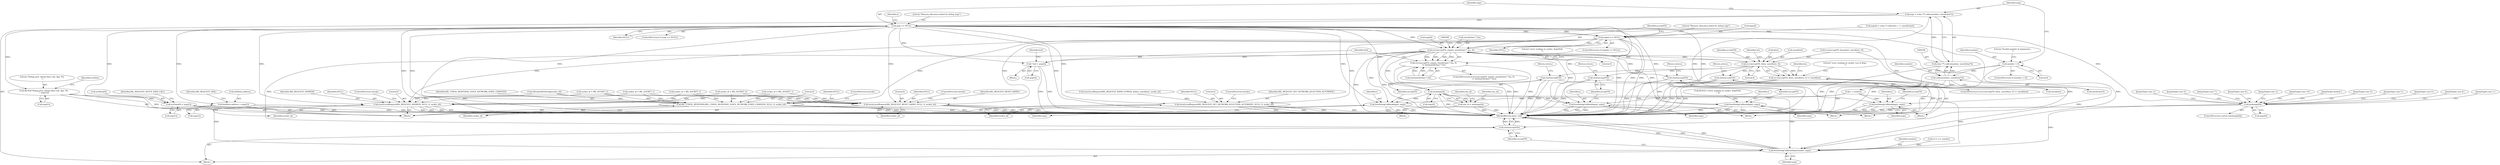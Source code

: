 digraph "1_Android_cd5f15f588a5d27e99ba12f057245bfe507f8c42@pointer" {
"1000191" [label="(Call,args = (char **) calloc(number, sizeof(char*)))"];
"1000193" [label="(Call,(char **) calloc(number, sizeof(char*)))"];
"1000195" [label="(Call,calloc(number, sizeof(char*)))"];
"1000182" [label="(Call,number < 0)"];
"1000200" [label="(Call,args == NULL)"];
"1000235" [label="(Call,freeDebugCallbackArgs(i, args))"];
"1000252" [label="(Call,freeDebugCallbackArgs(i, args))"];
"1000271" [label="(Call,args[i] == NULL)"];
"1000279" [label="(Call,freeDebugCallbackArgs(i, args))"];
"1000287" [label="(Call,recv(acceptFD, args[i], sizeof(char) * len, 0))"];
"1000223" [label="(Call,recv(acceptFD, &len, sizeof(int), 0))"];
"1000222" [label="(Call,recv(acceptFD, &len, sizeof(int), 0) != sizeof(int))"];
"1000238" [label="(Call,close(acceptFD))"];
"1000255" [label="(Call,close(acceptFD))"];
"1000282" [label="(Call,close(acceptFD))"];
"1000286" [label="(Call,recv(acceptFD, args[i], sizeof(char) * len, 0)\n != (int)sizeof(char) * len)"];
"1000307" [label="(Call,freeDebugCallbackArgs(i, args))"];
"1000310" [label="(Call,close(acceptFD))"];
"1000314" [label="(Call,* buf = args[i])"];
"1000333" [label="(Call,atoi(args[i]))"];
"1000331" [label="(Call,sim_id = atoi(args[i]))"];
"1000630" [label="(Call,freeDebugCallbackArgs(number, args))"];
"1000633" [label="(Call,close(acceptFD))"];
"1000374" [label="(Call,issueLocalRequest(RIL_REQUEST_RESET_RADIO, NULL, 0, socket_id))"];
"1000440" [label="(Call,RIL_UNSOL_RESPONSE(RIL_UNSOL_RESPONSE_VOICE_NETWORK_STATE_CHANGED, NULL, 0, socket_id))"];
"1000545" [label="(Call,issueLocalRequest(RIL_REQUEST_SET_NETWORK_SELECTION_AUTOMATIC, NULL, 0, socket_id))"];
"1000609" [label="(Call,issueLocalRequest(RIL_REQUEST_ANSWER, NULL, 0, socket_id))"];
"1000366" [label="(Call,atoi(args[0]))"];
"1000552" [label="(Call,RLOGI(\"Debug port: Setup Data Call, Apn :%s\n\", args[1]))"];
"1000557" [label="(Call,actData[0] = args[1])"];
"1000591" [label="(Call,dialData.address = args[1])"];
"1000192" [label="(Identifier,args)"];
"1000183" [label="(Identifier,number)"];
"1000187" [label="(Literal,\"Invalid number of arguments: \n\")"];
"1000309" [label="(Identifier,args)"];
"1000546" [label="(Identifier,RIL_REQUEST_SET_NETWORK_SELECTION_AUTOMATIC)"];
"1000255" [label="(Call,close(acceptFD))"];
"1000257" [label="(Return,return;)"];
"1000307" [label="(Call,freeDebugCallbackArgs(i, args))"];
"1000346" [label="(Call,socket_id = RIL_SOCKET_2)"];
"1000361" [label="(Call,socket_id = RIL_SOCKET_1)"];
"1000595" [label="(Call,args[1])"];
"1000488" [label="(JumpTarget,case 4:)"];
"1000549" [label="(Identifier,socket_id)"];
"1000286" [label="(Call,recv(acceptFD, args[i], sizeof(char) * len, 0)\n != (int)sizeof(char) * len)"];
"1000287" [label="(Call,recv(acceptFD, args[i], sizeof(char) * len, 0))"];
"1000282" [label="(Call,close(acceptFD))"];
"1000202" [label="(Identifier,NULL)"];
"1000239" [label="(Identifier,acceptFD)"];
"1000252" [label="(Call,freeDebugCallbackArgs(i, args))"];
"1000530" [label="(JumpTarget,case 5:)"];
"1000444" [label="(Identifier,socket_id)"];
"1000371" [label="(JumpTarget,case 0:)"];
"1000224" [label="(Identifier,acceptFD)"];
"1000443" [label="(Literal,0)"];
"1000583" [label="(JumpTarget,case 8:)"];
"1000304" [label="(Call,RLOGE (\"error reading on socket: Args[%d] \n\", i))"];
"1000258" [label="(Call,args[i] = (char *) calloc(len + 1, sizeof(char)))"];
"1000367" [label="(Call,args[0])"];
"1000196" [label="(Identifier,number)"];
"1000249" [label="(Block,)"];
"1000341" [label="(Call,socket_id = RIL_SOCKET_1)"];
"1000271" [label="(Call,args[i] == NULL)"];
"1000296" [label="(Literal,0)"];
"1000442" [label="(Identifier,NULL)"];
"1000561" [label="(Call,args[1])"];
"1000199" [label="(ControlStructure,if (args == NULL))"];
"1000212" [label="(Identifier,i)"];
"1000280" [label="(Identifier,i)"];
"1000632" [label="(Identifier,args)"];
"1000440" [label="(Call,RIL_UNSOL_RESPONSE(RIL_UNSOL_RESPONSE_VOICE_NETWORK_STATE_CHANGED, NULL, 0, socket_id))"];
"1000200" [label="(Call,args == NULL)"];
"1000281" [label="(Identifier,args)"];
"1000197" [label="(Call,sizeof(char*))"];
"1000614" [label="(ControlStructure,break;)"];
"1000379" [label="(ControlStructure,break;)"];
"1000279" [label="(Call,freeDebugCallbackArgs(i, args))"];
"1000240" [label="(Return,return;)"];
"1000285" [label="(ControlStructure,if (recv(acceptFD, args[i], sizeof(char) * len, 0)\n != (int)sizeof(char) * len))"];
"1000312" [label="(Return,return;)"];
"1000235" [label="(Call,freeDebugCallbackArgs(i, args))"];
"1000278" [label="(Literal,\"Memory allocation failed for debug args\")"];
"1000143" [label="(Call,rilSocketIdToString(socket_id))"];
"1000536" [label="(Call,issueLocalRequest(RIL_REQUEST_RADIO_POWER, &data, sizeof(int), socket_id))"];
"1000380" [label="(JumpTarget,case 1:)"];
"1000231" [label="(Identifier,int)"];
"1000557" [label="(Call,actData[0] = args[1])"];
"1000446" [label="(JumpTarget,case 3:)"];
"1000547" [label="(Identifier,NULL)"];
"1000237" [label="(Identifier,args)"];
"1000223" [label="(Call,recv(acceptFD, &len, sizeof(int), 0))"];
"1000375" [label="(Identifier,RIL_REQUEST_RESET_RADIO)"];
"1000230" [label="(Call,sizeof(int))"];
"1000351" [label="(Call,socket_id = RIL_SOCKET_3)"];
"1000552" [label="(Call,RLOGI(\"Debug port: Setup Data Call, Apn :%s\n\", args[1]))"];
"1000229" [label="(Literal,0)"];
"1000366" [label="(Call,atoi(args[0]))"];
"1000303" [label="(Block,)"];
"1000612" [label="(Literal,0)"];
"1000545" [label="(Call,issueLocalRequest(RIL_REQUEST_SET_NETWORK_SELECTION_AUTOMATIC, NULL, 0, socket_id))"];
"1000272" [label="(Call,args[i])"];
"1000276" [label="(Block,)"];
"1000166" [label="(Call,recv(acceptFD, &number, sizeof(int), 0))"];
"1000613" [label="(Identifier,socket_id)"];
"1000275" [label="(Identifier,NULL)"];
"1000599" [label="(Identifier,RIL_REQUEST_DIAL)"];
"1000292" [label="(Call,sizeof(char) * len)"];
"1000559" [label="(Identifier,actData)"];
"1000445" [label="(ControlStructure,break;)"];
"1000315" [label="(Identifier,buf)"];
"1000221" [label="(ControlStructure,if (recv(acceptFD, &len, sizeof(int), 0) != sizeof(int)))"];
"1000377" [label="(Literal,0)"];
"1000338" [label="(Identifier,sim_id)"];
"1000548" [label="(Literal,0)"];
"1000630" [label="(Call,freeDebugCallbackArgs(number, args))"];
"1000289" [label="(Call,args[i])"];
"1000610" [label="(Identifier,RIL_REQUEST_ANSWER)"];
"1000553" [label="(Literal,\"Debug port: Setup Data Call, Apn :%s\n\")"];
"1000205" [label="(Literal,\"Memory allocation failed for debug args\")"];
"1000193" [label="(Call,(char **) calloc(number, sizeof(char*)))"];
"1000441" [label="(Identifier,RIL_UNSOL_RESPONSE_VOICE_NETWORK_STATE_CHANGED)"];
"1000591" [label="(Call,dialData.address = args[1])"];
"1000332" [label="(Identifier,sim_id)"];
"1000182" [label="(Call,number < 0)"];
"1000219" [label="(Block,)"];
"1000609" [label="(Call,issueLocalRequest(RIL_REQUEST_ANSWER, NULL, 0, socket_id))"];
"1000222" [label="(Call,recv(acceptFD, &len, sizeof(int), 0) != sizeof(int))"];
"1000606" [label="(JumpTarget,case 9:)"];
"1000195" [label="(Call,calloc(number, sizeof(char*)))"];
"1000191" [label="(Call,args = (char **) calloc(number, sizeof(char*)))"];
"1000378" [label="(Identifier,socket_id)"];
"1000316" [label="(Call,args[i])"];
"1000253" [label="(Identifier,i)"];
"1000201" [label="(Identifier,args)"];
"1000572" [label="(JumpTarget,case 7:)"];
"1000633" [label="(Call,close(acceptFD))"];
"1000288" [label="(Identifier,acceptFD)"];
"1000631" [label="(Identifier,number)"];
"1000611" [label="(Identifier,NULL)"];
"1000308" [label="(Identifier,i)"];
"1000331" [label="(Call,sim_id = atoi(args[i]))"];
"1000330" [label="(Block,)"];
"1000297" [label="(Call,(int)sizeof(char) * len)"];
"1000376" [label="(Identifier,NULL)"];
"1000232" [label="(Block,)"];
"1000270" [label="(ControlStructure,if (args[i] == NULL))"];
"1000236" [label="(Identifier,i)"];
"1000225" [label="(Call,&len)"];
"1000112" [label="(Block,)"];
"1000592" [label="(Call,dialData.address)"];
"1000325" [label="(Call,(i+1) == number)"];
"1000311" [label="(Identifier,acceptFD)"];
"1000334" [label="(Call,args[i])"];
"1000558" [label="(Call,actData[0])"];
"1000227" [label="(Call,sizeof(int))"];
"1000551" [label="(JumpTarget,case 6:)"];
"1000554" [label="(Call,args[1])"];
"1000333" [label="(Call,atoi(args[i]))"];
"1000256" [label="(Identifier,acceptFD)"];
"1000565" [label="(Identifier,RIL_REQUEST_SETUP_DATA_CALL)"];
"1000234" [label="(Literal,\"error reading on socket: Len of Args: \n\")"];
"1000437" [label="(JumpTarget,case 2:)"];
"1000238" [label="(Call,close(acceptFD))"];
"1000370" [label="(Block,)"];
"1000181" [label="(ControlStructure,if (number < 0))"];
"1000615" [label="(JumpTarget,case 10:)"];
"1000214" [label="(Call,i < number)"];
"1000314" [label="(Call,* buf = args[i])"];
"1000310" [label="(Call,close(acceptFD))"];
"1000254" [label="(Identifier,args)"];
"1000283" [label="(Identifier,acceptFD)"];
"1000635" [label="(MethodReturn,static void)"];
"1000634" [label="(Identifier,acceptFD)"];
"1000284" [label="(Return,return;)"];
"1000550" [label="(ControlStructure,break;)"];
"1000244" [label="(Identifier,len)"];
"1000305" [label="(Literal,\"error reading on socket: Args[%d] \n\")"];
"1000321" [label="(Identifier,buf)"];
"1000626" [label="(JumpTarget,default:)"];
"1000365" [label="(ControlStructure,switch (atoi(args[0])))"];
"1000356" [label="(Call,socket_id = RIL_SOCKET_4)"];
"1000374" [label="(Call,issueLocalRequest(RIL_REQUEST_RESET_RADIO, NULL, 0, socket_id))"];
"1000184" [label="(Literal,0)"];
"1000191" -> "1000112"  [label="AST: "];
"1000191" -> "1000193"  [label="CFG: "];
"1000192" -> "1000191"  [label="AST: "];
"1000193" -> "1000191"  [label="AST: "];
"1000201" -> "1000191"  [label="CFG: "];
"1000191" -> "1000635"  [label="DDG: "];
"1000193" -> "1000191"  [label="DDG: "];
"1000191" -> "1000200"  [label="DDG: "];
"1000193" -> "1000195"  [label="CFG: "];
"1000194" -> "1000193"  [label="AST: "];
"1000195" -> "1000193"  [label="AST: "];
"1000193" -> "1000635"  [label="DDG: "];
"1000195" -> "1000193"  [label="DDG: "];
"1000195" -> "1000197"  [label="CFG: "];
"1000196" -> "1000195"  [label="AST: "];
"1000197" -> "1000195"  [label="AST: "];
"1000195" -> "1000635"  [label="DDG: "];
"1000182" -> "1000195"  [label="DDG: "];
"1000195" -> "1000214"  [label="DDG: "];
"1000182" -> "1000181"  [label="AST: "];
"1000182" -> "1000184"  [label="CFG: "];
"1000183" -> "1000182"  [label="AST: "];
"1000184" -> "1000182"  [label="AST: "];
"1000187" -> "1000182"  [label="CFG: "];
"1000192" -> "1000182"  [label="CFG: "];
"1000182" -> "1000635"  [label="DDG: "];
"1000182" -> "1000635"  [label="DDG: "];
"1000200" -> "1000199"  [label="AST: "];
"1000200" -> "1000202"  [label="CFG: "];
"1000201" -> "1000200"  [label="AST: "];
"1000202" -> "1000200"  [label="AST: "];
"1000205" -> "1000200"  [label="CFG: "];
"1000212" -> "1000200"  [label="CFG: "];
"1000200" -> "1000635"  [label="DDG: "];
"1000200" -> "1000635"  [label="DDG: "];
"1000200" -> "1000635"  [label="DDG: "];
"1000200" -> "1000235"  [label="DDG: "];
"1000200" -> "1000252"  [label="DDG: "];
"1000200" -> "1000271"  [label="DDG: "];
"1000200" -> "1000271"  [label="DDG: "];
"1000200" -> "1000279"  [label="DDG: "];
"1000200" -> "1000287"  [label="DDG: "];
"1000200" -> "1000307"  [label="DDG: "];
"1000200" -> "1000314"  [label="DDG: "];
"1000200" -> "1000333"  [label="DDG: "];
"1000200" -> "1000366"  [label="DDG: "];
"1000200" -> "1000374"  [label="DDG: "];
"1000200" -> "1000440"  [label="DDG: "];
"1000200" -> "1000545"  [label="DDG: "];
"1000200" -> "1000552"  [label="DDG: "];
"1000200" -> "1000557"  [label="DDG: "];
"1000200" -> "1000591"  [label="DDG: "];
"1000200" -> "1000609"  [label="DDG: "];
"1000200" -> "1000630"  [label="DDG: "];
"1000235" -> "1000232"  [label="AST: "];
"1000235" -> "1000237"  [label="CFG: "];
"1000236" -> "1000235"  [label="AST: "];
"1000237" -> "1000235"  [label="AST: "];
"1000239" -> "1000235"  [label="CFG: "];
"1000235" -> "1000635"  [label="DDG: "];
"1000235" -> "1000635"  [label="DDG: "];
"1000235" -> "1000635"  [label="DDG: "];
"1000214" -> "1000235"  [label="DDG: "];
"1000333" -> "1000235"  [label="DDG: "];
"1000287" -> "1000235"  [label="DDG: "];
"1000252" -> "1000249"  [label="AST: "];
"1000252" -> "1000254"  [label="CFG: "];
"1000253" -> "1000252"  [label="AST: "];
"1000254" -> "1000252"  [label="AST: "];
"1000256" -> "1000252"  [label="CFG: "];
"1000252" -> "1000635"  [label="DDG: "];
"1000252" -> "1000635"  [label="DDG: "];
"1000252" -> "1000635"  [label="DDG: "];
"1000214" -> "1000252"  [label="DDG: "];
"1000333" -> "1000252"  [label="DDG: "];
"1000287" -> "1000252"  [label="DDG: "];
"1000271" -> "1000270"  [label="AST: "];
"1000271" -> "1000275"  [label="CFG: "];
"1000272" -> "1000271"  [label="AST: "];
"1000275" -> "1000271"  [label="AST: "];
"1000278" -> "1000271"  [label="CFG: "];
"1000288" -> "1000271"  [label="CFG: "];
"1000271" -> "1000635"  [label="DDG: "];
"1000271" -> "1000635"  [label="DDG: "];
"1000271" -> "1000635"  [label="DDG: "];
"1000258" -> "1000271"  [label="DDG: "];
"1000271" -> "1000279"  [label="DDG: "];
"1000271" -> "1000287"  [label="DDG: "];
"1000271" -> "1000374"  [label="DDG: "];
"1000271" -> "1000440"  [label="DDG: "];
"1000271" -> "1000545"  [label="DDG: "];
"1000271" -> "1000609"  [label="DDG: "];
"1000279" -> "1000276"  [label="AST: "];
"1000279" -> "1000281"  [label="CFG: "];
"1000280" -> "1000279"  [label="AST: "];
"1000281" -> "1000279"  [label="AST: "];
"1000283" -> "1000279"  [label="CFG: "];
"1000279" -> "1000635"  [label="DDG: "];
"1000279" -> "1000635"  [label="DDG: "];
"1000279" -> "1000635"  [label="DDG: "];
"1000214" -> "1000279"  [label="DDG: "];
"1000287" -> "1000286"  [label="AST: "];
"1000287" -> "1000296"  [label="CFG: "];
"1000288" -> "1000287"  [label="AST: "];
"1000289" -> "1000287"  [label="AST: "];
"1000292" -> "1000287"  [label="AST: "];
"1000296" -> "1000287"  [label="AST: "];
"1000299" -> "1000287"  [label="CFG: "];
"1000287" -> "1000635"  [label="DDG: "];
"1000287" -> "1000635"  [label="DDG: "];
"1000287" -> "1000223"  [label="DDG: "];
"1000287" -> "1000286"  [label="DDG: "];
"1000287" -> "1000286"  [label="DDG: "];
"1000287" -> "1000286"  [label="DDG: "];
"1000287" -> "1000286"  [label="DDG: "];
"1000223" -> "1000287"  [label="DDG: "];
"1000292" -> "1000287"  [label="DDG: "];
"1000287" -> "1000307"  [label="DDG: "];
"1000287" -> "1000310"  [label="DDG: "];
"1000287" -> "1000314"  [label="DDG: "];
"1000287" -> "1000333"  [label="DDG: "];
"1000287" -> "1000630"  [label="DDG: "];
"1000287" -> "1000633"  [label="DDG: "];
"1000223" -> "1000222"  [label="AST: "];
"1000223" -> "1000229"  [label="CFG: "];
"1000224" -> "1000223"  [label="AST: "];
"1000225" -> "1000223"  [label="AST: "];
"1000227" -> "1000223"  [label="AST: "];
"1000229" -> "1000223"  [label="AST: "];
"1000231" -> "1000223"  [label="CFG: "];
"1000223" -> "1000635"  [label="DDG: "];
"1000223" -> "1000222"  [label="DDG: "];
"1000223" -> "1000222"  [label="DDG: "];
"1000223" -> "1000222"  [label="DDG: "];
"1000166" -> "1000223"  [label="DDG: "];
"1000223" -> "1000238"  [label="DDG: "];
"1000223" -> "1000255"  [label="DDG: "];
"1000223" -> "1000282"  [label="DDG: "];
"1000222" -> "1000221"  [label="AST: "];
"1000222" -> "1000230"  [label="CFG: "];
"1000230" -> "1000222"  [label="AST: "];
"1000234" -> "1000222"  [label="CFG: "];
"1000244" -> "1000222"  [label="CFG: "];
"1000222" -> "1000635"  [label="DDG: "];
"1000222" -> "1000635"  [label="DDG: "];
"1000238" -> "1000232"  [label="AST: "];
"1000238" -> "1000239"  [label="CFG: "];
"1000239" -> "1000238"  [label="AST: "];
"1000240" -> "1000238"  [label="CFG: "];
"1000238" -> "1000635"  [label="DDG: "];
"1000238" -> "1000635"  [label="DDG: "];
"1000255" -> "1000249"  [label="AST: "];
"1000255" -> "1000256"  [label="CFG: "];
"1000256" -> "1000255"  [label="AST: "];
"1000257" -> "1000255"  [label="CFG: "];
"1000255" -> "1000635"  [label="DDG: "];
"1000255" -> "1000635"  [label="DDG: "];
"1000282" -> "1000276"  [label="AST: "];
"1000282" -> "1000283"  [label="CFG: "];
"1000283" -> "1000282"  [label="AST: "];
"1000284" -> "1000282"  [label="CFG: "];
"1000282" -> "1000635"  [label="DDG: "];
"1000282" -> "1000635"  [label="DDG: "];
"1000286" -> "1000285"  [label="AST: "];
"1000286" -> "1000297"  [label="CFG: "];
"1000297" -> "1000286"  [label="AST: "];
"1000305" -> "1000286"  [label="CFG: "];
"1000315" -> "1000286"  [label="CFG: "];
"1000286" -> "1000635"  [label="DDG: "];
"1000286" -> "1000635"  [label="DDG: "];
"1000286" -> "1000635"  [label="DDG: "];
"1000297" -> "1000286"  [label="DDG: "];
"1000297" -> "1000286"  [label="DDG: "];
"1000307" -> "1000303"  [label="AST: "];
"1000307" -> "1000309"  [label="CFG: "];
"1000308" -> "1000307"  [label="AST: "];
"1000309" -> "1000307"  [label="AST: "];
"1000311" -> "1000307"  [label="CFG: "];
"1000307" -> "1000635"  [label="DDG: "];
"1000307" -> "1000635"  [label="DDG: "];
"1000307" -> "1000635"  [label="DDG: "];
"1000304" -> "1000307"  [label="DDG: "];
"1000310" -> "1000303"  [label="AST: "];
"1000310" -> "1000311"  [label="CFG: "];
"1000311" -> "1000310"  [label="AST: "];
"1000312" -> "1000310"  [label="CFG: "];
"1000310" -> "1000635"  [label="DDG: "];
"1000310" -> "1000635"  [label="DDG: "];
"1000314" -> "1000219"  [label="AST: "];
"1000314" -> "1000316"  [label="CFG: "];
"1000315" -> "1000314"  [label="AST: "];
"1000316" -> "1000314"  [label="AST: "];
"1000321" -> "1000314"  [label="CFG: "];
"1000314" -> "1000635"  [label="DDG: "];
"1000314" -> "1000635"  [label="DDG: "];
"1000333" -> "1000331"  [label="AST: "];
"1000333" -> "1000334"  [label="CFG: "];
"1000334" -> "1000333"  [label="AST: "];
"1000331" -> "1000333"  [label="CFG: "];
"1000333" -> "1000635"  [label="DDG: "];
"1000333" -> "1000331"  [label="DDG: "];
"1000333" -> "1000630"  [label="DDG: "];
"1000331" -> "1000330"  [label="AST: "];
"1000332" -> "1000331"  [label="AST: "];
"1000338" -> "1000331"  [label="CFG: "];
"1000331" -> "1000635"  [label="DDG: "];
"1000331" -> "1000635"  [label="DDG: "];
"1000630" -> "1000112"  [label="AST: "];
"1000630" -> "1000632"  [label="CFG: "];
"1000631" -> "1000630"  [label="AST: "];
"1000632" -> "1000630"  [label="AST: "];
"1000634" -> "1000630"  [label="CFG: "];
"1000630" -> "1000635"  [label="DDG: "];
"1000630" -> "1000635"  [label="DDG: "];
"1000630" -> "1000635"  [label="DDG: "];
"1000214" -> "1000630"  [label="DDG: "];
"1000325" -> "1000630"  [label="DDG: "];
"1000366" -> "1000630"  [label="DDG: "];
"1000552" -> "1000630"  [label="DDG: "];
"1000633" -> "1000112"  [label="AST: "];
"1000633" -> "1000634"  [label="CFG: "];
"1000634" -> "1000633"  [label="AST: "];
"1000635" -> "1000633"  [label="CFG: "];
"1000633" -> "1000635"  [label="DDG: "];
"1000633" -> "1000635"  [label="DDG: "];
"1000166" -> "1000633"  [label="DDG: "];
"1000374" -> "1000370"  [label="AST: "];
"1000374" -> "1000378"  [label="CFG: "];
"1000375" -> "1000374"  [label="AST: "];
"1000376" -> "1000374"  [label="AST: "];
"1000377" -> "1000374"  [label="AST: "];
"1000378" -> "1000374"  [label="AST: "];
"1000379" -> "1000374"  [label="CFG: "];
"1000374" -> "1000635"  [label="DDG: "];
"1000374" -> "1000635"  [label="DDG: "];
"1000374" -> "1000635"  [label="DDG: "];
"1000374" -> "1000635"  [label="DDG: "];
"1000356" -> "1000374"  [label="DDG: "];
"1000143" -> "1000374"  [label="DDG: "];
"1000346" -> "1000374"  [label="DDG: "];
"1000341" -> "1000374"  [label="DDG: "];
"1000361" -> "1000374"  [label="DDG: "];
"1000351" -> "1000374"  [label="DDG: "];
"1000440" -> "1000370"  [label="AST: "];
"1000440" -> "1000444"  [label="CFG: "];
"1000441" -> "1000440"  [label="AST: "];
"1000442" -> "1000440"  [label="AST: "];
"1000443" -> "1000440"  [label="AST: "];
"1000444" -> "1000440"  [label="AST: "];
"1000445" -> "1000440"  [label="CFG: "];
"1000440" -> "1000635"  [label="DDG: "];
"1000440" -> "1000635"  [label="DDG: "];
"1000440" -> "1000635"  [label="DDG: "];
"1000440" -> "1000635"  [label="DDG: "];
"1000356" -> "1000440"  [label="DDG: "];
"1000143" -> "1000440"  [label="DDG: "];
"1000346" -> "1000440"  [label="DDG: "];
"1000341" -> "1000440"  [label="DDG: "];
"1000361" -> "1000440"  [label="DDG: "];
"1000351" -> "1000440"  [label="DDG: "];
"1000545" -> "1000370"  [label="AST: "];
"1000545" -> "1000549"  [label="CFG: "];
"1000546" -> "1000545"  [label="AST: "];
"1000547" -> "1000545"  [label="AST: "];
"1000548" -> "1000545"  [label="AST: "];
"1000549" -> "1000545"  [label="AST: "];
"1000550" -> "1000545"  [label="CFG: "];
"1000545" -> "1000635"  [label="DDG: "];
"1000545" -> "1000635"  [label="DDG: "];
"1000545" -> "1000635"  [label="DDG: "];
"1000545" -> "1000635"  [label="DDG: "];
"1000536" -> "1000545"  [label="DDG: "];
"1000609" -> "1000370"  [label="AST: "];
"1000609" -> "1000613"  [label="CFG: "];
"1000610" -> "1000609"  [label="AST: "];
"1000611" -> "1000609"  [label="AST: "];
"1000612" -> "1000609"  [label="AST: "];
"1000613" -> "1000609"  [label="AST: "];
"1000614" -> "1000609"  [label="CFG: "];
"1000609" -> "1000635"  [label="DDG: "];
"1000609" -> "1000635"  [label="DDG: "];
"1000609" -> "1000635"  [label="DDG: "];
"1000609" -> "1000635"  [label="DDG: "];
"1000356" -> "1000609"  [label="DDG: "];
"1000143" -> "1000609"  [label="DDG: "];
"1000346" -> "1000609"  [label="DDG: "];
"1000341" -> "1000609"  [label="DDG: "];
"1000361" -> "1000609"  [label="DDG: "];
"1000351" -> "1000609"  [label="DDG: "];
"1000366" -> "1000365"  [label="AST: "];
"1000366" -> "1000367"  [label="CFG: "];
"1000367" -> "1000366"  [label="AST: "];
"1000371" -> "1000366"  [label="CFG: "];
"1000380" -> "1000366"  [label="CFG: "];
"1000437" -> "1000366"  [label="CFG: "];
"1000446" -> "1000366"  [label="CFG: "];
"1000488" -> "1000366"  [label="CFG: "];
"1000530" -> "1000366"  [label="CFG: "];
"1000551" -> "1000366"  [label="CFG: "];
"1000572" -> "1000366"  [label="CFG: "];
"1000583" -> "1000366"  [label="CFG: "];
"1000606" -> "1000366"  [label="CFG: "];
"1000615" -> "1000366"  [label="CFG: "];
"1000626" -> "1000366"  [label="CFG: "];
"1000366" -> "1000635"  [label="DDG: "];
"1000366" -> "1000635"  [label="DDG: "];
"1000552" -> "1000370"  [label="AST: "];
"1000552" -> "1000554"  [label="CFG: "];
"1000553" -> "1000552"  [label="AST: "];
"1000554" -> "1000552"  [label="AST: "];
"1000559" -> "1000552"  [label="CFG: "];
"1000552" -> "1000635"  [label="DDG: "];
"1000552" -> "1000557"  [label="DDG: "];
"1000557" -> "1000370"  [label="AST: "];
"1000557" -> "1000561"  [label="CFG: "];
"1000558" -> "1000557"  [label="AST: "];
"1000561" -> "1000557"  [label="AST: "];
"1000565" -> "1000557"  [label="CFG: "];
"1000557" -> "1000635"  [label="DDG: "];
"1000557" -> "1000635"  [label="DDG: "];
"1000591" -> "1000370"  [label="AST: "];
"1000591" -> "1000595"  [label="CFG: "];
"1000592" -> "1000591"  [label="AST: "];
"1000595" -> "1000591"  [label="AST: "];
"1000599" -> "1000591"  [label="CFG: "];
"1000591" -> "1000635"  [label="DDG: "];
"1000591" -> "1000635"  [label="DDG: "];
}
